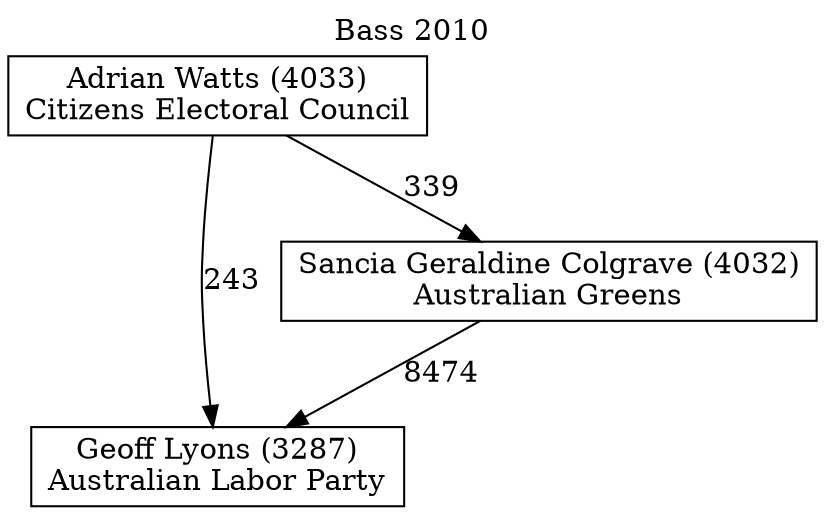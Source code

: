 // House preference flow
digraph "Geoff Lyons (3287)_Bass_2010" {
	graph [label="Bass 2010" labelloc=t mclimit=10]
	node [shape=box]
	"Adrian Watts (4033)" [label="Adrian Watts (4033)
Citizens Electoral Council"]
	"Geoff Lyons (3287)" [label="Geoff Lyons (3287)
Australian Labor Party"]
	"Sancia Geraldine Colgrave (4032)" [label="Sancia Geraldine Colgrave (4032)
Australian Greens"]
	"Adrian Watts (4033)" -> "Geoff Lyons (3287)" [label=243]
	"Adrian Watts (4033)" -> "Sancia Geraldine Colgrave (4032)" [label=339]
	"Sancia Geraldine Colgrave (4032)" -> "Geoff Lyons (3287)" [label=8474]
}
